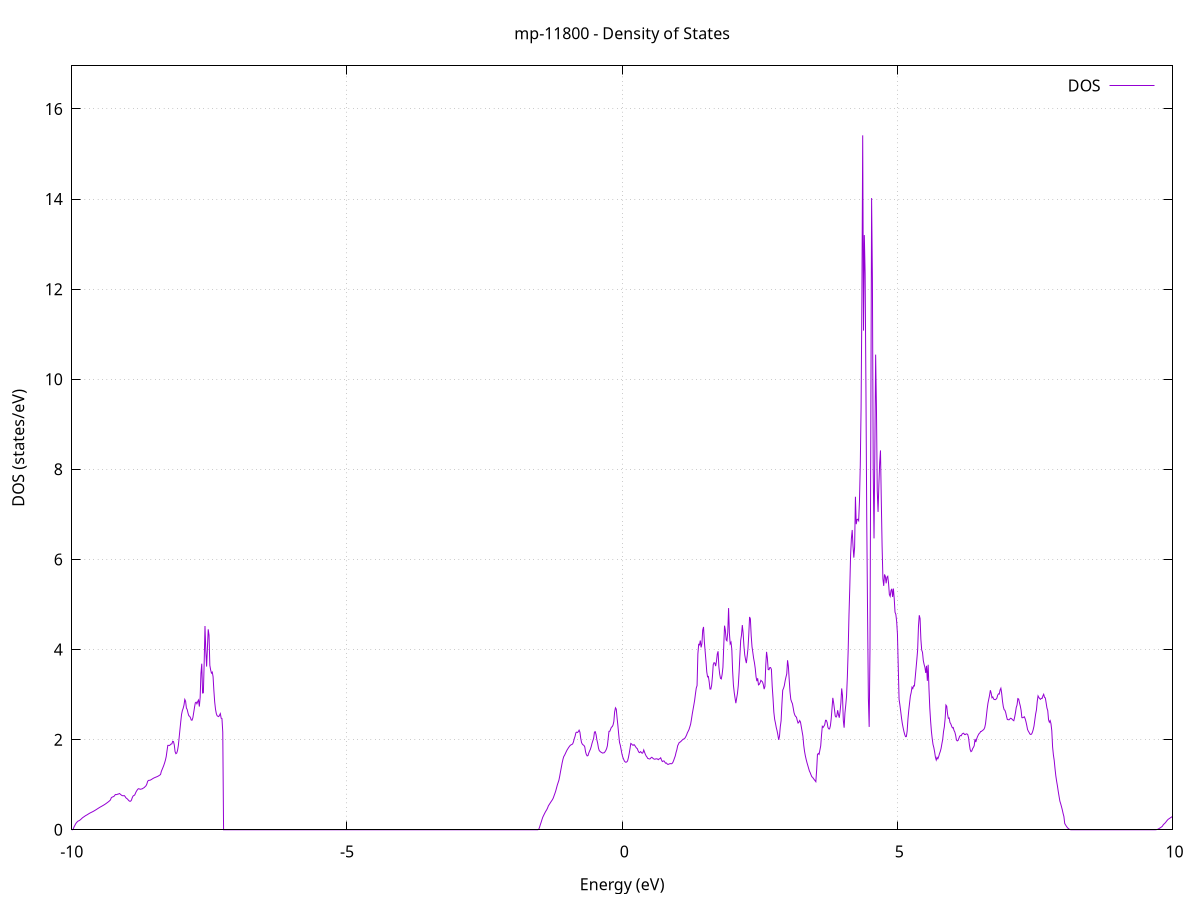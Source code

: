 set title 'mp-11800 - Density of States'
set xlabel 'Energy (eV)'
set ylabel 'DOS (states/eV)'
set grid
set xrange [-10:10]
set yrange [0:16.956]
set xzeroaxis lt -1
set terminal png size 800,600
set output 'mp-11800_dos_gnuplot.png'
plot '-' using 1:2 with lines title 'DOS'
-11.323600 0.000000
-11.308900 0.000000
-11.294200 0.000000
-11.279600 0.000000
-11.264900 0.000000
-11.250200 0.000000
-11.235500 0.000000
-11.220800 0.000000
-11.206100 0.000000
-11.191500 0.000000
-11.176800 0.000000
-11.162100 0.000000
-11.147400 0.000000
-11.132700 0.000000
-11.118100 0.000000
-11.103400 0.000000
-11.088700 0.000000
-11.074000 0.000000
-11.059300 0.000000
-11.044600 0.000000
-11.030000 0.000000
-11.015300 0.000000
-11.000600 0.000000
-10.985900 0.000000
-10.971200 0.000000
-10.956600 0.000000
-10.941900 0.000000
-10.927200 0.000000
-10.912500 0.000000
-10.897800 0.000000
-10.883100 0.000000
-10.868500 0.000000
-10.853800 0.000000
-10.839100 0.000000
-10.824400 0.000000
-10.809700 0.000000
-10.795100 0.000000
-10.780400 0.000000
-10.765700 0.000000
-10.751000 0.000000
-10.736300 0.000000
-10.721700 0.000000
-10.707000 0.000000
-10.692300 0.000000
-10.677600 0.000000
-10.662900 0.000000
-10.648200 0.000000
-10.633600 0.000000
-10.618900 0.000000
-10.604200 0.000000
-10.589500 0.000000
-10.574800 0.000000
-10.560200 0.000000
-10.545500 0.000000
-10.530800 0.000000
-10.516100 0.000000
-10.501400 0.000000
-10.486700 0.000000
-10.472100 0.000000
-10.457400 0.000000
-10.442700 0.000000
-10.428000 0.000000
-10.413300 0.000000
-10.398700 0.000000
-10.384000 0.000000
-10.369300 0.000000
-10.354600 0.000000
-10.339900 0.000000
-10.325200 0.000000
-10.310600 0.000000
-10.295900 0.000000
-10.281200 0.000000
-10.266500 0.000000
-10.251800 0.000000
-10.237200 0.000000
-10.222500 0.000000
-10.207800 0.000000
-10.193100 0.000000
-10.178400 0.000000
-10.163700 0.000000
-10.149100 0.000000
-10.134400 0.000000
-10.119700 0.000000
-10.105000 0.000000
-10.090300 0.000000
-10.075700 0.000000
-10.061000 0.000000
-10.046300 0.000000
-10.031600 0.000000
-10.016900 0.000000
-10.002300 0.000000
-9.987600 0.000100
-9.972900 0.019900
-9.958200 0.066000
-9.943500 0.099100
-9.928800 0.134900
-9.914200 0.157600
-9.899500 0.178400
-9.884800 0.193200
-9.870100 0.200600
-9.855400 0.212000
-9.840800 0.225500
-9.826100 0.242200
-9.811400 0.260000
-9.796700 0.274100
-9.782000 0.286100
-9.767300 0.298700
-9.752700 0.311100
-9.738000 0.321900
-9.723300 0.331200
-9.708600 0.342700
-9.693900 0.354200
-9.679300 0.365300
-9.664600 0.374700
-9.649900 0.383800
-9.635200 0.392500
-9.620500 0.401400
-9.605800 0.411300
-9.591200 0.421600
-9.576500 0.432400
-9.561800 0.443500
-9.547100 0.454900
-9.532400 0.466600
-9.517800 0.478100
-9.503100 0.489400
-9.488400 0.500300
-9.473700 0.511000
-9.459000 0.520500
-9.444400 0.531100
-9.429700 0.541400
-9.415000 0.552100
-9.400300 0.563300
-9.385600 0.575500
-9.370900 0.588300
-9.356300 0.601200
-9.341600 0.614600
-9.326900 0.628900
-9.312200 0.644800
-9.297500 0.662500
-9.282900 0.709000
-9.268200 0.723900
-9.253500 0.730900
-9.238800 0.738100
-9.224100 0.754100
-9.209400 0.781500
-9.194800 0.781100
-9.180100 0.781800
-9.165400 0.791200
-9.150700 0.793600
-9.136000 0.805500
-9.121400 0.793200
-9.106700 0.776900
-9.092000 0.763300
-9.077300 0.756200
-9.062600 0.754500
-9.047900 0.759500
-9.033300 0.741900
-9.018600 0.711700
-9.003900 0.696700
-8.989200 0.682700
-8.974500 0.662000
-8.959900 0.642800
-8.945200 0.632300
-8.930500 0.635000
-8.915800 0.658900
-8.901100 0.713400
-8.886400 0.749600
-8.871800 0.761400
-8.857100 0.771200
-8.842400 0.813900
-8.827700 0.852100
-8.813000 0.879000
-8.798400 0.903000
-8.783700 0.912500
-8.769000 0.904500
-8.754300 0.899000
-8.739600 0.904700
-8.725000 0.906300
-8.710300 0.917600
-8.695600 0.927800
-8.680900 0.939800
-8.666200 0.959700
-8.651500 0.976400
-8.636900 1.013000
-8.622200 1.073500
-8.607500 1.095600
-8.592800 1.097500
-8.578100 1.100100
-8.563500 1.108600
-8.548800 1.119600
-8.534100 1.131100
-8.519400 1.142200
-8.504700 1.151700
-8.490000 1.159100
-8.475400 1.167200
-8.460700 1.173900
-8.446000 1.181700
-8.431300 1.190500
-8.416600 1.201500
-8.402000 1.213400
-8.387300 1.227100
-8.372600 1.298000
-8.357900 1.339900
-8.343200 1.383400
-8.328500 1.429900
-8.313900 1.483300
-8.299200 1.544800
-8.284500 1.623500
-8.269800 1.753400
-8.255100 1.874100
-8.240500 1.873700
-8.225800 1.870800
-8.211100 1.885100
-8.196400 1.904100
-8.181700 1.905900
-8.167000 1.964600
-8.152400 1.957700
-8.137700 1.883100
-8.123000 1.732500
-8.108300 1.689100
-8.093600 1.702000
-8.079000 1.759400
-8.064300 1.866700
-8.049600 2.043200
-8.034900 2.224100
-8.020200 2.398900
-8.005600 2.560700
-7.990900 2.645100
-7.976200 2.696500
-7.961500 2.767100
-7.946800 2.892400
-7.932100 2.854600
-7.917500 2.701900
-7.902800 2.668300
-7.888100 2.589300
-7.873400 2.530400
-7.858700 2.520000
-7.844100 2.487700
-7.829400 2.435200
-7.814700 2.432600
-7.800000 2.487000
-7.785300 2.599700
-7.770600 2.713400
-7.756000 2.815800
-7.741300 2.832400
-7.726600 2.797600
-7.711900 2.847700
-7.697200 2.879000
-7.682600 2.735100
-7.667900 2.937200
-7.653200 3.471200
-7.638500 3.686300
-7.623800 3.036400
-7.609100 3.040800
-7.594500 3.712100
-7.579800 4.522700
-7.565100 3.971700
-7.550400 3.622400
-7.535700 4.030400
-7.521100 4.449500
-7.506400 4.319300
-7.491700 3.650400
-7.477000 3.547600
-7.462300 3.477600
-7.447600 3.498700
-7.433000 3.398300
-7.418300 3.089700
-7.403600 2.837800
-7.388900 2.677400
-7.374200 2.579700
-7.359600 2.531300
-7.344900 2.519000
-7.330200 2.511800
-7.315500 2.543700
-7.300800 2.579000
-7.286200 2.477100
-7.271500 2.468500
-7.256800 2.167100
-7.242100 0.000400
-7.227400 0.000000
-7.212700 0.000000
-7.198100 0.000000
-7.183400 0.000000
-7.168700 0.000000
-7.154000 0.000000
-7.139300 0.000000
-7.124700 0.000000
-7.110000 0.000000
-7.095300 0.000000
-7.080600 0.000000
-7.065900 0.000000
-7.051200 0.000000
-7.036600 0.000000
-7.021900 0.000000
-7.007200 0.000000
-6.992500 0.000000
-6.977800 0.000000
-6.963200 0.000000
-6.948500 0.000000
-6.933800 0.000000
-6.919100 0.000000
-6.904400 0.000000
-6.889700 0.000000
-6.875100 0.000000
-6.860400 0.000000
-6.845700 0.000000
-6.831000 0.000000
-6.816300 0.000000
-6.801700 0.000000
-6.787000 0.000000
-6.772300 0.000000
-6.757600 0.000000
-6.742900 0.000000
-6.728300 0.000000
-6.713600 0.000000
-6.698900 0.000000
-6.684200 0.000000
-6.669500 0.000000
-6.654800 0.000000
-6.640200 0.000000
-6.625500 0.000000
-6.610800 0.000000
-6.596100 0.000000
-6.581400 0.000000
-6.566800 0.000000
-6.552100 0.000000
-6.537400 0.000000
-6.522700 0.000000
-6.508000 0.000000
-6.493300 0.000000
-6.478700 0.000000
-6.464000 0.000000
-6.449300 0.000000
-6.434600 0.000000
-6.419900 0.000000
-6.405300 0.000000
-6.390600 0.000000
-6.375900 0.000000
-6.361200 0.000000
-6.346500 0.000000
-6.331800 0.000000
-6.317200 0.000000
-6.302500 0.000000
-6.287800 0.000000
-6.273100 0.000000
-6.258400 0.000000
-6.243800 0.000000
-6.229100 0.000000
-6.214400 0.000000
-6.199700 0.000000
-6.185000 0.000000
-6.170300 0.000000
-6.155700 0.000000
-6.141000 0.000000
-6.126300 0.000000
-6.111600 0.000000
-6.096900 0.000000
-6.082300 0.000000
-6.067600 0.000000
-6.052900 0.000000
-6.038200 0.000000
-6.023500 0.000000
-6.008900 0.000000
-5.994200 0.000000
-5.979500 0.000000
-5.964800 0.000000
-5.950100 0.000000
-5.935400 0.000000
-5.920800 0.000000
-5.906100 0.000000
-5.891400 0.000000
-5.876700 0.000000
-5.862000 0.000000
-5.847400 0.000000
-5.832700 0.000000
-5.818000 0.000000
-5.803300 0.000000
-5.788600 0.000000
-5.773900 0.000000
-5.759300 0.000000
-5.744600 0.000000
-5.729900 0.000000
-5.715200 0.000000
-5.700500 0.000000
-5.685900 0.000000
-5.671200 0.000000
-5.656500 0.000000
-5.641800 0.000000
-5.627100 0.000000
-5.612400 0.000000
-5.597800 0.000000
-5.583100 0.000000
-5.568400 0.000000
-5.553700 0.000000
-5.539000 0.000000
-5.524400 0.000000
-5.509700 0.000000
-5.495000 0.000000
-5.480300 0.000000
-5.465600 0.000000
-5.450900 0.000000
-5.436300 0.000000
-5.421600 0.000000
-5.406900 0.000000
-5.392200 0.000000
-5.377500 0.000000
-5.362900 0.000000
-5.348200 0.000000
-5.333500 0.000000
-5.318800 0.000000
-5.304100 0.000000
-5.289500 0.000000
-5.274800 0.000000
-5.260100 0.000000
-5.245400 0.000000
-5.230700 0.000000
-5.216000 0.000000
-5.201400 0.000000
-5.186700 0.000000
-5.172000 0.000000
-5.157300 0.000000
-5.142600 0.000000
-5.128000 0.000000
-5.113300 0.000000
-5.098600 0.000000
-5.083900 0.000000
-5.069200 0.000000
-5.054500 0.000000
-5.039900 0.000000
-5.025200 0.000000
-5.010500 0.000000
-4.995800 0.000000
-4.981100 0.000000
-4.966500 0.000000
-4.951800 0.000000
-4.937100 0.000000
-4.922400 0.000000
-4.907700 0.000000
-4.893000 0.000000
-4.878400 0.000000
-4.863700 0.000000
-4.849000 0.000000
-4.834300 0.000000
-4.819600 0.000000
-4.805000 0.000000
-4.790300 0.000000
-4.775600 0.000000
-4.760900 0.000000
-4.746200 0.000000
-4.731600 0.000000
-4.716900 0.000000
-4.702200 0.000000
-4.687500 0.000000
-4.672800 0.000000
-4.658100 0.000000
-4.643500 0.000000
-4.628800 0.000000
-4.614100 0.000000
-4.599400 0.000000
-4.584700 0.000000
-4.570100 0.000000
-4.555400 0.000000
-4.540700 0.000000
-4.526000 0.000000
-4.511300 0.000000
-4.496600 0.000000
-4.482000 0.000000
-4.467300 0.000000
-4.452600 0.000000
-4.437900 0.000000
-4.423200 0.000000
-4.408600 0.000000
-4.393900 0.000000
-4.379200 0.000000
-4.364500 0.000000
-4.349800 0.000000
-4.335100 0.000000
-4.320500 0.000000
-4.305800 0.000000
-4.291100 0.000000
-4.276400 0.000000
-4.261700 0.000000
-4.247100 0.000000
-4.232400 0.000000
-4.217700 0.000000
-4.203000 0.000000
-4.188300 0.000000
-4.173600 0.000000
-4.159000 0.000000
-4.144300 0.000000
-4.129600 0.000000
-4.114900 0.000000
-4.100200 0.000000
-4.085600 0.000000
-4.070900 0.000000
-4.056200 0.000000
-4.041500 0.000000
-4.026800 0.000000
-4.012200 0.000000
-3.997500 0.000000
-3.982800 0.000000
-3.968100 0.000000
-3.953400 0.000000
-3.938700 0.000000
-3.924100 0.000000
-3.909400 0.000000
-3.894700 0.000000
-3.880000 0.000000
-3.865300 0.000000
-3.850700 0.000000
-3.836000 0.000000
-3.821300 0.000000
-3.806600 0.000000
-3.791900 0.000000
-3.777200 0.000000
-3.762600 0.000000
-3.747900 0.000000
-3.733200 0.000000
-3.718500 0.000000
-3.703800 0.000000
-3.689200 0.000000
-3.674500 0.000000
-3.659800 0.000000
-3.645100 0.000000
-3.630400 0.000000
-3.615700 0.000000
-3.601100 0.000000
-3.586400 0.000000
-3.571700 0.000000
-3.557000 0.000000
-3.542300 0.000000
-3.527700 0.000000
-3.513000 0.000000
-3.498300 0.000000
-3.483600 0.000000
-3.468900 0.000000
-3.454200 0.000000
-3.439600 0.000000
-3.424900 0.000000
-3.410200 0.000000
-3.395500 0.000000
-3.380800 0.000000
-3.366200 0.000000
-3.351500 0.000000
-3.336800 0.000000
-3.322100 0.000000
-3.307400 0.000000
-3.292800 0.000000
-3.278100 0.000000
-3.263400 0.000000
-3.248700 0.000000
-3.234000 0.000000
-3.219300 0.000000
-3.204700 0.000000
-3.190000 0.000000
-3.175300 0.000000
-3.160600 0.000000
-3.145900 0.000000
-3.131300 0.000000
-3.116600 0.000000
-3.101900 0.000000
-3.087200 0.000000
-3.072500 0.000000
-3.057800 0.000000
-3.043200 0.000000
-3.028500 0.000000
-3.013800 0.000000
-2.999100 0.000000
-2.984400 0.000000
-2.969800 0.000000
-2.955100 0.000000
-2.940400 0.000000
-2.925700 0.000000
-2.911000 0.000000
-2.896300 0.000000
-2.881700 0.000000
-2.867000 0.000000
-2.852300 0.000000
-2.837600 0.000000
-2.822900 0.000000
-2.808300 0.000000
-2.793600 0.000000
-2.778900 0.000000
-2.764200 0.000000
-2.749500 0.000000
-2.734900 0.000000
-2.720200 0.000000
-2.705500 0.000000
-2.690800 0.000000
-2.676100 0.000000
-2.661400 0.000000
-2.646800 0.000000
-2.632100 0.000000
-2.617400 0.000000
-2.602700 0.000000
-2.588000 0.000000
-2.573400 0.000000
-2.558700 0.000000
-2.544000 0.000000
-2.529300 0.000000
-2.514600 0.000000
-2.499900 0.000000
-2.485300 0.000000
-2.470600 0.000000
-2.455900 0.000000
-2.441200 0.000000
-2.426500 0.000000
-2.411900 0.000000
-2.397200 0.000000
-2.382500 0.000000
-2.367800 0.000000
-2.353100 0.000000
-2.338400 0.000000
-2.323800 0.000000
-2.309100 0.000000
-2.294400 0.000000
-2.279700 0.000000
-2.265000 0.000000
-2.250400 0.000000
-2.235700 0.000000
-2.221000 0.000000
-2.206300 0.000000
-2.191600 0.000000
-2.176900 0.000000
-2.162300 0.000000
-2.147600 0.000000
-2.132900 0.000000
-2.118200 0.000000
-2.103500 0.000000
-2.088900 0.000000
-2.074200 0.000000
-2.059500 0.000000
-2.044800 0.000000
-2.030100 0.000000
-2.015500 0.000000
-2.000800 0.000000
-1.986100 0.000000
-1.971400 0.000000
-1.956700 0.000000
-1.942000 0.000000
-1.927400 0.000000
-1.912700 0.000000
-1.898000 0.000000
-1.883300 0.000000
-1.868600 0.000000
-1.854000 0.000000
-1.839300 0.000000
-1.824600 0.000000
-1.809900 0.000000
-1.795200 0.000000
-1.780500 0.000000
-1.765900 0.000000
-1.751200 0.000000
-1.736500 0.000000
-1.721800 0.000000
-1.707100 0.000000
-1.692500 0.000000
-1.677800 0.000000
-1.663100 0.000000
-1.648400 0.000000
-1.633700 0.000000
-1.619000 0.000000
-1.604400 0.000000
-1.589700 0.000000
-1.575000 0.000000
-1.560300 0.000000
-1.545600 0.000000
-1.531000 0.000400
-1.516300 0.009700
-1.501600 0.053400
-1.486900 0.111500
-1.472200 0.165200
-1.457500 0.222900
-1.442900 0.276100
-1.428200 0.314500
-1.413500 0.351000
-1.398800 0.387000
-1.384100 0.418300
-1.369500 0.446700
-1.354800 0.484300
-1.340100 0.531500
-1.325400 0.559200
-1.310700 0.587600
-1.296100 0.615600
-1.281400 0.641800
-1.266700 0.668900
-1.252000 0.703900
-1.237300 0.754300
-1.222600 0.804100
-1.208000 0.856700
-1.193300 0.923200
-1.178600 0.990400
-1.163900 1.045100
-1.149200 1.099800
-1.134600 1.188000
-1.119900 1.290300
-1.105200 1.385100
-1.090500 1.481300
-1.075800 1.562900
-1.061100 1.624400
-1.046500 1.653600
-1.031800 1.691500
-1.017100 1.730400
-1.002400 1.767100
-0.987700 1.796400
-0.973100 1.825200
-0.958400 1.849600
-0.943700 1.872500
-0.929000 1.885500
-0.914300 1.892400
-0.899600 1.905900
-0.885000 1.949700
-0.870300 2.020400
-0.855600 2.074600
-0.840900 2.153200
-0.826200 2.167400
-0.811600 2.159400
-0.796900 2.177000
-0.782200 2.210600
-0.767500 2.167900
-0.752800 2.033200
-0.738200 1.937400
-0.723500 1.900900
-0.708800 1.883600
-0.694100 1.871700
-0.679400 1.840500
-0.664700 1.730200
-0.650100 1.670100
-0.635400 1.639400
-0.620700 1.646800
-0.606000 1.704900
-0.591300 1.749600
-0.576700 1.787600
-0.562000 1.846200
-0.547300 1.919000
-0.532600 1.976000
-0.517900 2.029200
-0.503200 2.168200
-0.488600 2.177100
-0.473900 2.113300
-0.459200 1.996500
-0.444500 1.918600
-0.429800 1.812400
-0.415200 1.756100
-0.400500 1.738600
-0.385800 1.723200
-0.371100 1.713800
-0.356400 1.702600
-0.341700 1.706700
-0.327100 1.709600
-0.312400 1.729900
-0.297700 1.759200
-0.283000 1.798400
-0.268300 1.864700
-0.253700 2.026000
-0.239000 2.184400
-0.224300 2.187100
-0.209600 2.231300
-0.194900 2.276800
-0.180200 2.288000
-0.165600 2.324700
-0.150900 2.404400
-0.136200 2.617400
-0.121500 2.707000
-0.106800 2.677800
-0.092200 2.485100
-0.077500 2.315100
-0.062800 2.120900
-0.048100 1.940000
-0.033400 1.875500
-0.018800 1.782700
-0.004100 1.686400
0.010600 1.616000
0.025300 1.569700
0.040000 1.526900
0.054700 1.506600
0.069300 1.498100
0.084000 1.506700
0.098700 1.529000
0.113400 1.600200
0.128100 1.694400
0.142700 1.800900
0.157400 1.916300
0.172100 1.904200
0.186800 1.880800
0.201500 1.875400
0.216200 1.891200
0.230800 1.870000
0.245500 1.840200
0.260200 1.815100
0.274900 1.801300
0.289600 1.754000
0.304200 1.721000
0.318900 1.712200
0.333600 1.734700
0.348300 1.719800
0.363000 1.697800
0.377700 1.710700
0.392300 1.772100
0.407000 1.722700
0.421700 1.674200
0.436400 1.637500
0.451100 1.614400
0.465700 1.583100
0.480400 1.578500
0.495100 1.571400
0.509800 1.575600
0.524500 1.598300
0.539200 1.609300
0.553800 1.593100
0.568500 1.577500
0.583200 1.567500
0.597900 1.566600
0.612600 1.574700
0.627200 1.575300
0.641900 1.570700
0.656600 1.555400
0.671300 1.573300
0.686000 1.578900
0.700600 1.597600
0.715300 1.548200
0.730000 1.514600
0.744700 1.524400
0.759400 1.529000
0.774100 1.503500
0.788700 1.478300
0.803400 1.483500
0.818100 1.461700
0.832800 1.449900
0.847500 1.456800
0.862100 1.464900
0.876800 1.469300
0.891500 1.464100
0.906200 1.471200
0.920900 1.494000
0.935600 1.536600
0.950200 1.588400
0.964900 1.637600
0.979600 1.716100
0.994300 1.776900
1.009000 1.866300
1.023600 1.901500
1.038300 1.939200
1.053000 1.945100
1.067700 1.960800
1.082400 1.979300
1.097100 1.997800
1.111700 2.013300
1.126400 2.016100
1.141100 2.035500
1.155800 2.066200
1.170500 2.102700
1.185100 2.151600
1.199800 2.187000
1.214500 2.224500
1.229200 2.282000
1.243900 2.341900
1.258500 2.445100
1.273200 2.563600
1.287900 2.666600
1.302600 2.767700
1.317300 2.875400
1.332000 3.015600
1.346600 3.144700
1.361300 3.200300
1.376000 3.902700
1.390700 4.115400
1.405400 4.104100
1.420000 4.200900
1.434700 4.048600
1.449400 4.131700
1.464100 4.431900
1.478800 4.502100
1.493500 4.177900
1.508100 3.961600
1.522800 3.746900
1.537500 3.505000
1.552200 3.393700
1.566900 3.402800
1.581500 3.281700
1.596200 3.124100
1.610900 3.123300
1.625600 3.206000
1.640300 3.399300
1.655000 3.663200
1.669600 3.708800
1.684300 3.701100
1.699000 3.633200
1.713700 3.737300
1.728400 3.900200
1.743000 3.961800
1.757700 3.617900
1.772400 3.455400
1.787100 3.361500
1.801800 3.348500
1.816500 3.446000
1.831100 3.604800
1.845800 4.063400
1.860500 4.530500
1.875200 4.429200
1.889900 4.214100
1.904500 4.193800
1.919200 4.387000
1.933900 4.920400
1.948600 4.365400
1.963300 4.127000
1.977900 4.162500
1.992600 4.007000
2.007300 3.526000
2.022000 3.209200
2.036700 3.046700
2.051400 2.923700
2.066000 2.810100
2.080700 2.919600
2.095400 3.028400
2.110100 3.198000
2.124800 3.492300
2.139400 3.864800
2.154100 4.205500
2.168800 4.322600
2.183500 4.543700
2.198200 4.367600
2.212900 4.078200
2.227500 3.881400
2.242200 3.779200
2.256900 3.699300
2.271600 3.852100
2.286300 4.024100
2.300900 4.336100
2.315600 4.723800
2.330300 4.680000
2.345000 4.304800
2.359700 4.062600
2.374400 3.936000
2.389000 3.805900
2.403700 3.709400
2.418400 3.580300
2.433100 3.395000
2.447800 3.299200
2.462400 3.362900
2.477100 3.216300
2.491800 3.228400
2.506500 3.262700
2.521200 3.317300
2.535900 3.299800
2.550500 3.280800
2.565200 3.220800
2.579900 3.121900
2.594600 3.181800
2.609300 3.646600
2.623900 3.949400
2.638600 3.813400
2.653300 3.556400
2.668000 3.551600
2.682700 3.600300
2.697300 3.600100
2.712000 3.561000
2.726700 3.183800
2.741400 2.920800
2.756100 2.614200
2.770800 2.453700
2.785400 2.368900
2.800100 2.271400
2.814800 2.197900
2.829500 2.106300
2.844200 1.996600
2.858800 2.075100
2.873500 2.286200
2.888200 2.420200
2.902900 2.788800
2.917600 3.098700
2.932300 3.139600
2.946900 3.199900
2.961600 3.306900
2.976300 3.387600
2.991000 3.460600
3.005700 3.762500
3.020300 3.630800
3.035000 3.346000
3.049700 3.065800
3.064400 2.896200
3.079100 2.839600
3.093800 2.800200
3.108400 2.703300
3.123100 2.599300
3.137800 2.545400
3.152500 2.514500
3.167200 2.499500
3.181800 2.425900
3.196500 2.368800
3.211200 2.384900
3.225900 2.424400
3.240600 2.390700
3.255200 2.287100
3.269900 2.182400
3.284600 2.078800
3.299300 1.877900
3.314000 1.741600
3.328700 1.641800
3.343300 1.563200
3.358000 1.492400
3.372700 1.429900
3.387400 1.367500
3.402100 1.305900
3.416700 1.268200
3.431400 1.221000
3.446100 1.178900
3.460800 1.163000
3.475500 1.138700
3.490200 1.112800
3.504800 1.090900
3.519500 1.067300
3.534200 1.325800
3.548900 1.669200
3.563600 1.694300
3.578200 1.674000
3.592900 1.767700
3.607600 1.860400
3.622300 2.093700
3.637000 2.295600
3.651700 2.273100
3.666300 2.299500
3.681000 2.331600
3.695700 2.430200
3.710400 2.429000
3.725100 2.377300
3.739700 2.269300
3.754400 2.240000
3.769100 2.238200
3.783800 2.308100
3.798500 2.461300
3.813200 2.692100
3.827800 2.928200
3.842500 2.821300
3.857200 2.678500
3.871900 2.527000
3.886600 2.502400
3.901200 2.532700
3.915900 2.654200
3.930600 2.556100
3.945300 2.487300
3.960000 2.626600
3.974600 2.818900
3.989300 3.137100
4.004000 2.976300
4.018700 2.424600
4.033400 2.266300
4.048100 2.590100
4.062700 2.763800
4.077400 2.966500
4.092100 3.392700
4.106800 3.973600
4.121500 4.756500
4.136100 5.369900
4.150800 6.087200
4.165500 6.464300
4.180200 6.654300
4.194900 6.303300
4.209600 6.041000
4.224200 6.272300
4.238900 7.392000
4.253600 6.783400
4.268300 6.885500
4.283000 6.893300
4.297600 6.860800
4.312300 7.299600
4.327000 8.094900
4.341700 9.378300
4.356400 11.794700
4.371100 15.414100
4.385700 11.079800
4.400400 13.199700
4.415100 12.344500
4.429800 9.766200
4.444500 6.888100
4.459100 4.837300
4.473800 2.928500
4.488500 2.283000
4.503200 4.003700
4.517900 8.728600
4.532600 14.021200
4.547200 12.240700
4.561900 8.001800
4.576600 6.467500
4.591300 8.354200
4.606000 10.547000
4.620600 9.384700
4.635300 7.530400
4.650000 7.055800
4.664700 7.647600
4.679400 8.150400
4.694000 8.420800
4.708700 7.317500
4.723400 6.300200
4.738100 5.570200
4.752800 5.414100
4.767500 5.667800
4.782100 5.625700
4.796800 5.470800
4.811500 5.606200
4.826200 5.626600
4.840900 5.468300
4.855500 5.220400
4.870200 5.181300
4.884900 5.308400
4.899600 5.348300
4.914300 5.168100
4.929000 5.353200
4.943600 5.131400
4.958300 4.828700
4.973000 4.780600
4.987700 4.629200
5.002400 4.340000
5.017000 3.618500
5.031700 2.897000
5.046400 2.774400
5.061100 2.634500
5.075800 2.484600
5.090500 2.360700
5.105100 2.266700
5.119800 2.182100
5.134500 2.114200
5.149200 2.066800
5.163900 2.068700
5.178500 2.189300
5.193200 2.457400
5.207900 2.651300
5.222600 2.813400
5.237300 2.969200
5.251900 3.045500
5.266600 3.164100
5.281300 3.134400
5.296000 3.197200
5.310700 3.191800
5.325400 3.384400
5.340000 3.579200
5.354700 3.780500
5.369400 3.995900
5.384100 4.512900
5.398800 4.761800
5.413400 4.688000
5.428100 4.227800
5.442800 3.989800
5.457500 3.939000
5.472200 3.755800
5.486900 3.669300
5.501500 3.605700
5.516200 3.481600
5.530900 3.639400
5.545600 3.305400
5.560300 3.662800
5.574900 3.139500
5.589600 2.710200
5.604300 2.422500
5.619000 2.188900
5.633700 2.025500
5.648400 1.895300
5.663000 1.826800
5.677700 1.730100
5.692400 1.610800
5.707100 1.548300
5.721800 1.606800
5.736400 1.576100
5.751100 1.623100
5.765800 1.687700
5.780500 1.737300
5.795200 1.806400
5.809900 1.910400
5.824500 2.004200
5.839200 2.177900
5.853900 2.282500
5.868600 2.463100
5.883300 2.767800
5.897900 2.741800
5.912600 2.568900
5.927300 2.472900
5.942000 2.482100
5.956700 2.381200
5.971300 2.352600
5.986000 2.302300
6.000700 2.261900
6.015400 2.270400
6.030100 2.204800
6.044800 2.168900
6.059400 2.099900
6.074100 1.993800
6.088800 1.973000
6.103500 1.983200
6.118200 2.027500
6.132800 2.075900
6.147500 2.091800
6.162200 2.087800
6.176900 2.125200
6.191600 2.138400
6.206300 2.143300
6.220900 2.114400
6.235600 2.112800
6.250300 2.128200
6.265000 2.127800
6.279700 2.112600
6.294300 2.042500
6.309000 1.896100
6.323700 1.779100
6.338400 1.734500
6.353100 1.748200
6.367800 1.799100
6.382400 1.829100
6.397100 1.866300
6.411800 2.014700
6.426500 1.946900
6.441200 2.016900
6.455800 2.064600
6.470500 2.102800
6.485200 2.134100
6.499900 2.150100
6.514600 2.181500
6.529300 2.183400
6.543900 2.202500
6.558600 2.213000
6.573300 2.230500
6.588000 2.268100
6.602700 2.354700
6.617300 2.512000
6.632000 2.675800
6.646700 2.808300
6.661400 2.897700
6.676100 2.984300
6.690700 3.097700
6.705400 3.033100
6.720100 2.930400
6.734800 2.948200
6.749500 2.902200
6.764200 2.891900
6.778800 2.887400
6.793500 2.898400
6.808200 2.919800
6.822900 2.984900
6.837600 3.017900
6.852200 3.011800
6.866900 3.101600
6.881600 3.141800
6.896300 3.028100
6.911000 2.856200
6.925700 2.734200
6.940300 2.666900
6.955000 2.652100
6.969700 2.600600
6.984400 2.515600
6.999100 2.446500
7.013700 2.444100
7.028400 2.440200
7.043100 2.457500
7.057800 2.475600
7.072500 2.468900
7.087200 2.451100
7.101800 2.433300
7.116500 2.420600
7.131200 2.495400
7.145900 2.591100
7.160600 2.713400
7.175200 2.769100
7.189900 2.911700
7.204600 2.902300
7.219300 2.820000
7.234000 2.750000
7.248600 2.655400
7.263300 2.489000
7.278000 2.487100
7.292700 2.496600
7.307400 2.508300
7.322100 2.467400
7.336700 2.402000
7.351400 2.320200
7.366100 2.227000
7.380800 2.187500
7.395500 2.158200
7.410100 2.124300
7.424800 2.115200
7.439500 2.124500
7.454200 2.162600
7.468900 2.222900
7.483600 2.302600
7.498200 2.435600
7.512900 2.566200
7.527600 2.658800
7.542300 2.849600
7.557000 2.972100
7.571600 2.938400
7.586300 2.912100
7.601000 2.895400
7.615700 2.917400
7.630400 2.915100
7.645100 2.970600
7.659700 3.007600
7.674400 2.938500
7.689100 2.927000
7.703800 2.818300
7.718500 2.703600
7.733100 2.645900
7.747800 2.442100
7.762500 2.387600
7.777200 2.422400
7.791900 2.354400
7.806600 2.199200
7.821200 1.840400
7.835900 1.662200
7.850600 1.540400
7.865300 1.357700
7.880000 1.196600
7.894600 1.077400
7.909300 0.972900
7.924000 0.852100
7.938700 0.742900
7.953400 0.637600
7.968000 0.579400
7.982700 0.514400
7.997400 0.444500
8.012100 0.362200
8.026800 0.293900
8.041500 0.140800
8.056100 0.109900
8.070800 0.080400
8.085500 0.055400
8.100200 0.035300
8.114900 0.020000
8.129500 0.009700
8.144200 0.002000
8.158900 0.000200
8.173600 0.000000
8.188300 0.000000
8.203000 0.000000
8.217600 0.000000
8.232300 0.000000
8.247000 0.000000
8.261700 0.000000
8.276400 0.000000
8.291000 0.000000
8.305700 0.000000
8.320400 0.000000
8.335100 0.000000
8.349800 0.000000
8.364500 0.000000
8.379100 0.000000
8.393800 0.000000
8.408500 0.000000
8.423200 0.000000
8.437900 0.000000
8.452500 0.000000
8.467200 0.000000
8.481900 0.000000
8.496600 0.000000
8.511300 0.000000
8.526000 0.000000
8.540600 0.000000
8.555300 0.000000
8.570000 0.000000
8.584700 0.000000
8.599400 0.000000
8.614000 0.000000
8.628700 0.000000
8.643400 0.000000
8.658100 0.000000
8.672800 0.000000
8.687400 0.000000
8.702100 0.000000
8.716800 0.000000
8.731500 0.000000
8.746200 0.000000
8.760900 0.000000
8.775500 0.000000
8.790200 0.000000
8.804900 0.000000
8.819600 0.000000
8.834300 0.000000
8.848900 0.000000
8.863600 0.000000
8.878300 0.000000
8.893000 0.000000
8.907700 0.000000
8.922400 0.000000
8.937000 0.000000
8.951700 0.000000
8.966400 0.000000
8.981100 0.000000
8.995800 0.000000
9.010400 0.000000
9.025100 0.000000
9.039800 0.000000
9.054500 0.000000
9.069200 0.000000
9.083900 0.000000
9.098500 0.000000
9.113200 0.000000
9.127900 0.000000
9.142600 0.000000
9.157300 0.000000
9.171900 0.000000
9.186600 0.000000
9.201300 0.000000
9.216000 0.000000
9.230700 0.000000
9.245300 0.000000
9.260000 0.000000
9.274700 0.000000
9.289400 0.000000
9.304100 0.000000
9.318800 0.000000
9.333400 0.000000
9.348100 0.000000
9.362800 0.000000
9.377500 0.000000
9.392200 0.000000
9.406800 0.000000
9.421500 0.000000
9.436200 0.000000
9.450900 0.000000
9.465600 0.000000
9.480300 0.000000
9.494900 0.000000
9.509600 0.000000
9.524300 0.000000
9.539000 0.000000
9.553700 0.000000
9.568300 0.000000
9.583000 0.000000
9.597700 0.000000
9.612400 0.000000
9.627100 0.000000
9.641800 0.000000
9.656400 0.000000
9.671100 0.000000
9.685800 0.000100
9.700500 0.001700
9.715200 0.005100
9.729800 0.010400
9.744500 0.018800
9.759200 0.029700
9.773900 0.041500
9.788600 0.053100
9.803300 0.065600
9.817900 0.081400
9.832600 0.112500
9.847300 0.130000
9.862000 0.146200
9.876700 0.166300
9.891300 0.190400
9.906000 0.212300
9.920700 0.231600
9.935400 0.243600
9.950100 0.255400
9.964700 0.269400
9.979400 0.278600
9.994100 0.292100
10.008800 0.305200
10.023500 0.319300
10.038200 0.334300
10.052800 0.349400
10.067500 0.364600
10.082200 0.380700
10.096900 0.398100
10.111600 0.418000
10.126200 0.441300
10.140900 0.466100
10.155600 0.489200
10.170300 0.513600
10.185000 0.535600
10.199700 0.556500
10.214300 0.578700
10.229000 0.603500
10.243700 0.642800
10.258400 0.651000
10.273100 0.661900
10.287700 0.677700
10.302400 0.691900
10.317100 0.699400
10.331800 0.712300
10.346500 0.725300
10.361200 0.745300
10.375800 0.769800
10.390500 0.795300
10.405200 0.821800
10.419900 0.845300
10.434600 0.864200
10.449200 0.879000
10.463900 0.890000
10.478600 0.897800
10.493300 0.914500
10.508000 0.939700
10.522700 0.962500
10.537300 0.963900
10.552000 0.972500
10.566700 1.013400
10.581400 1.049500
10.596100 1.085300
10.610700 1.130600
10.625400 1.174400
10.640100 1.222700
10.654800 1.280400
10.669500 1.344700
10.684100 1.420100
10.698800 1.443600
10.713500 1.457900
10.728200 1.485400
10.742900 1.511500
10.757600 1.536300
10.772200 1.561900
10.786900 1.580700
10.801600 1.600200
10.816300 1.629000
10.831000 1.673500
10.845600 1.708100
10.860300 1.747600
10.875000 1.784000
10.889700 1.811700
10.904400 1.817800
10.919100 1.855700
10.933700 1.839800
10.948400 1.830900
10.963100 1.822600
10.977800 1.817900
10.992500 1.825000
11.007100 1.834600
11.021800 1.830900
11.036500 1.825100
11.051200 1.837800
11.065900 1.826100
11.080600 1.790300
11.095200 1.763400
11.109900 1.742600
11.124600 1.724900
11.139300 1.715000
11.154000 1.711500
11.168600 1.698000
11.183300 1.686000
11.198000 1.679900
11.212700 1.683000
11.227400 1.686000
11.242100 1.686600
11.256700 1.687800
11.271400 1.690500
11.286100 1.698200
11.300800 1.706600
11.315500 1.718900
11.330100 1.735900
11.344800 1.761500
11.359500 1.791100
11.374200 1.802300
11.388900 1.805300
11.403500 1.804500
11.418200 1.801900
11.432900 1.797300
11.447600 1.792200
11.462300 1.790100
11.477000 1.793700
11.491600 1.810400
11.506300 1.793700
11.521000 1.793300
11.535700 1.792000
11.550400 1.793100
11.565000 1.799800
11.579700 1.791900
11.594400 1.780600
11.609100 1.783200
11.623800 1.791500
11.638500 1.784300
11.653100 1.780900
11.667800 1.777400
11.682500 1.778000
11.697200 1.778400
11.711900 1.774600
11.726500 1.768600
11.741200 1.760500
11.755900 1.753600
11.770600 1.753800
11.785300 1.768000
11.800000 1.776600
11.814600 1.784300
11.829300 1.806600
11.844000 1.848900
11.858700 1.879500
11.873400 1.799200
11.888000 1.793700
11.902700 1.789900
11.917400 1.792500
11.932100 1.804100
11.946800 1.813900
11.961400 1.816600
11.976100 1.807200
11.990800 1.771900
12.005500 1.726000
12.020200 1.722200
12.034900 1.717700
12.049500 1.731400
12.064200 1.709700
12.078900 1.687900
12.093600 1.678100
12.108300 1.682300
12.122900 1.669000
12.137600 1.676400
12.152300 1.673500
12.167000 1.641100
12.181700 1.595000
12.196400 1.555100
12.211000 1.516900
12.225700 1.497000
12.240400 1.475400
12.255100 1.444300
12.269800 1.431200
12.284400 1.433400
12.299100 1.409300
12.313800 1.392900
12.328500 1.399300
12.343200 1.416900
12.357900 1.437400
12.372500 1.468400
12.387200 1.512800
12.401900 1.559400
12.416600 1.609600
12.431300 1.647300
12.445900 1.675100
12.460600 1.666100
12.475300 1.636500
12.490000 1.620500
12.504700 1.607400
12.519400 1.585900
12.534000 1.569400
12.548700 1.567600
12.563400 1.560100
12.578100 1.550900
12.592800 1.493500
12.607400 1.417300
12.622100 1.383900
12.636800 1.351700
12.651500 1.344300
12.666200 1.365300
12.680800 1.378400
12.695500 1.405100
12.710200 1.402900
12.724900 1.362300
12.739600 1.328000
12.754300 1.331800
12.768900 1.384500
12.783600 1.439600
12.798300 1.486100
12.813000 1.559900
12.827700 1.638900
12.842300 1.704000
12.857000 1.768600
12.871700 1.852400
12.886400 1.941400
12.901100 2.037700
12.915800 2.077800
12.930400 2.128700
12.945100 2.177500
12.959800 2.212800
12.974500 2.255100
12.989200 2.256900
13.003800 2.249700
13.018500 2.232300
13.033200 2.201100
13.047900 2.199500
13.062600 2.212300
13.077300 2.180600
13.091900 2.140700
13.106600 2.107100
13.121300 2.071500
13.136000 2.035400
13.150700 2.009100
13.165300 1.993400
13.180000 1.980200
13.194700 2.001500
13.209400 2.049100
13.224100 2.117400
13.238800 2.160600
13.253400 2.178700
13.268100 2.148700
13.282800 2.118800
13.297500 2.119800
13.312200 2.125700
13.326800 2.110500
13.341500 2.115700
13.356200 2.132200
13.370900 2.167400
13.385600 2.213400
13.400200 2.291400
13.414900 2.339800
13.429600 2.389100
13.444300 2.436700
13.459000 2.448300
13.473700 2.493200
13.488300 2.560300
13.503000 2.622400
13.517700 2.646200
13.532400 2.727900
13.547100 2.644700
13.561700 2.438900
13.576400 2.296900
13.591100 2.205300
13.605800 2.153200
13.620500 2.120500
13.635200 2.110800
13.649800 2.103800
13.664500 2.105900
13.679200 2.158100
13.693900 2.273800
13.708600 2.367200
13.723200 2.483400
13.737900 2.564800
13.752600 2.658000
13.767300 2.711700
13.782000 2.782700
13.796700 2.746600
13.811300 2.723100
13.826000 2.718000
13.840700 2.685100
13.855400 2.619600
13.870100 2.582200
13.884700 2.577500
13.899400 2.567300
13.914100 2.561000
13.928800 2.589800
13.943500 2.626300
13.958100 2.661400
13.972800 2.687600
13.987500 2.710000
14.002200 2.714900
14.016900 2.737900
14.031600 2.699000
14.046200 2.675000
14.060900 2.667300
14.075600 2.675600
14.090300 2.716300
14.105000 2.716200
14.119600 2.771500
14.134300 2.700600
14.149000 2.621600
14.163700 2.538800
14.178400 2.466000
14.193100 2.400500
14.207700 2.319200
14.222400 2.237400
14.237100 2.184500
14.251800 2.140700
14.266500 2.087000
14.281100 2.028700
14.295800 1.970500
14.310500 1.913200
14.325200 1.871200
14.339900 1.836700
14.354600 1.833600
14.369200 1.853200
14.383900 1.911600
14.398600 1.981600
14.413300 2.023400
14.428000 2.078700
14.442600 2.146800
14.457300 2.259800
14.472000 2.373600
14.486700 2.486400
14.501400 2.516500
14.516100 2.462600
14.530700 2.325100
14.545400 2.186100
14.560100 2.064700
14.574800 1.969900
14.589500 1.885900
14.604100 1.817300
14.618800 1.730700
14.633500 1.671000
14.648200 1.593100
14.662900 1.538100
14.677500 1.519800
14.692200 1.487100
14.706900 1.438700
14.721600 1.393300
14.736300 1.351300
14.751000 1.319300
14.765600 1.293500
14.780300 1.258700
14.795000 1.222800
14.809700 1.186400
14.824400 1.156700
14.839000 1.131400
14.853700 1.120600
14.868400 1.128600
14.883100 1.138500
14.897800 1.139400
14.912500 1.083400
14.927100 1.031000
14.941800 0.993000
14.956500 0.950000
14.971200 0.919700
14.985900 0.902500
15.000500 0.891500
15.015200 0.882300
15.029900 0.872700
15.044600 0.858600
15.059300 0.840500
15.074000 0.819600
15.088600 0.798300
15.103300 0.771100
15.118000 0.746600
15.132700 0.714900
15.147400 0.679800
15.162000 0.642400
15.176700 0.606900
15.191400 0.573500
15.206100 0.544500
15.220800 0.517800
15.235500 0.490100
15.250100 0.453700
15.264800 0.417800
15.279500 0.387800
15.294200 0.361800
15.308900 0.338200
15.323500 0.318600
15.338200 0.301200
15.352900 0.285000
15.367600 0.270100
15.382300 0.255700
15.396900 0.241300
15.411600 0.226800
15.426300 0.213200
15.441000 0.199800
15.455700 0.188300
15.470400 0.177900
15.485000 0.168800
15.499700 0.160600
15.514400 0.153400
15.529100 0.146900
15.543800 0.140800
15.558400 0.133700
15.573100 0.126600
15.587800 0.120600
15.602500 0.115500
15.617200 0.110700
15.631900 0.106100
15.646500 0.101800
15.661200 0.097800
15.675900 0.094100
15.690600 0.090800
15.705300 0.087700
15.719900 0.084800
15.734600 0.082100
15.749300 0.079400
15.764000 0.076800
15.778700 0.074300
15.793400 0.071800
15.808000 0.069400
15.822700 0.067200
15.837400 0.064900
15.852100 0.062800
15.866800 0.060700
15.881400 0.058700
15.896100 0.056800
15.910800 0.054900
15.925500 0.053100
15.940200 0.051400
15.954800 0.049800
15.969500 0.048300
15.984200 0.047100
15.998900 0.046500
16.013600 0.046200
16.028300 0.045800
16.042900 0.045300
16.057600 0.044100
16.072300 0.042300
16.087000 0.040600
16.101700 0.039000
16.116300 0.037500
16.131000 0.036000
16.145700 0.034500
16.160400 0.033200
16.175100 0.031800
16.189800 0.030500
16.204400 0.029100
16.219100 0.027800
16.233800 0.026400
16.248500 0.025000
16.263200 0.023600
16.277800 0.022200
16.292500 0.020800
16.307200 0.019400
16.321900 0.018000
16.336600 0.016700
16.351300 0.015400
16.365900 0.014200
16.380600 0.013000
16.395300 0.011900
16.410000 0.010800
16.424700 0.009800
16.439300 0.008900
16.454000 0.007900
16.468700 0.007100
16.483400 0.006200
16.498100 0.005500
16.512800 0.004800
16.527400 0.004100
16.542100 0.003400
16.556800 0.002900
16.571500 0.002300
16.586200 0.001800
16.600800 0.001400
16.615500 0.001000
16.630200 0.000700
16.644900 0.000400
16.659600 0.000200
16.674200 0.000100
16.688900 0.000000
16.703600 0.000000
16.718300 0.000000
16.733000 0.000000
16.747700 0.000000
16.762300 0.000000
16.777000 0.000000
16.791700 0.000000
16.806400 0.000000
16.821100 0.000000
16.835700 0.000000
16.850400 0.000000
16.865100 0.000000
16.879800 0.000000
16.894500 0.000000
16.909200 0.000000
16.923800 0.000000
16.938500 0.000000
16.953200 0.000000
16.967900 0.000000
16.982600 0.000000
16.997200 0.000000
17.011900 0.000000
17.026600 0.000000
17.041300 0.000000
17.056000 0.000000
17.070700 0.000000
17.085300 0.000000
17.100000 0.000000
17.114700 0.000000
17.129400 0.000000
17.144100 0.000000
17.158700 0.000000
17.173400 0.000000
17.188100 0.000000
17.202800 0.000000
17.217500 0.000000
17.232200 0.000000
17.246800 0.000000
17.261500 0.000000
17.276200 0.000000
17.290900 0.000000
17.305600 0.000000
17.320200 0.000000
17.334900 0.000000
17.349600 0.000000
17.364300 0.000000
17.379000 0.000000
17.393600 0.000000
17.408300 0.000000
17.423000 0.000000
17.437700 0.000000
17.452400 0.000000
17.467100 0.000000
17.481700 0.000000
17.496400 0.000000
17.511100 0.000000
17.525800 0.000000
17.540500 0.000000
17.555100 0.000000
17.569800 0.000000
17.584500 0.000000
17.599200 0.000000
17.613900 0.000000
17.628600 0.000000
17.643200 0.000000
17.657900 0.000000
17.672600 0.000000
17.687300 0.000000
17.702000 0.000000
17.716600 0.000000
17.731300 0.000000
17.746000 0.000000
17.760700 0.000000
17.775400 0.000000
17.790100 0.000000
17.804700 0.000000
17.819400 0.000000
17.834100 0.000000
17.848800 0.000000
17.863500 0.000000
17.878100 0.000000
17.892800 0.000000
17.907500 0.000000
17.922200 0.000000
17.936900 0.000000
17.951500 0.000000
17.966200 0.000000
17.980900 0.000000
17.995600 0.000000
18.010300 0.000000
18.025000 0.000000
18.039600 0.000000
e
